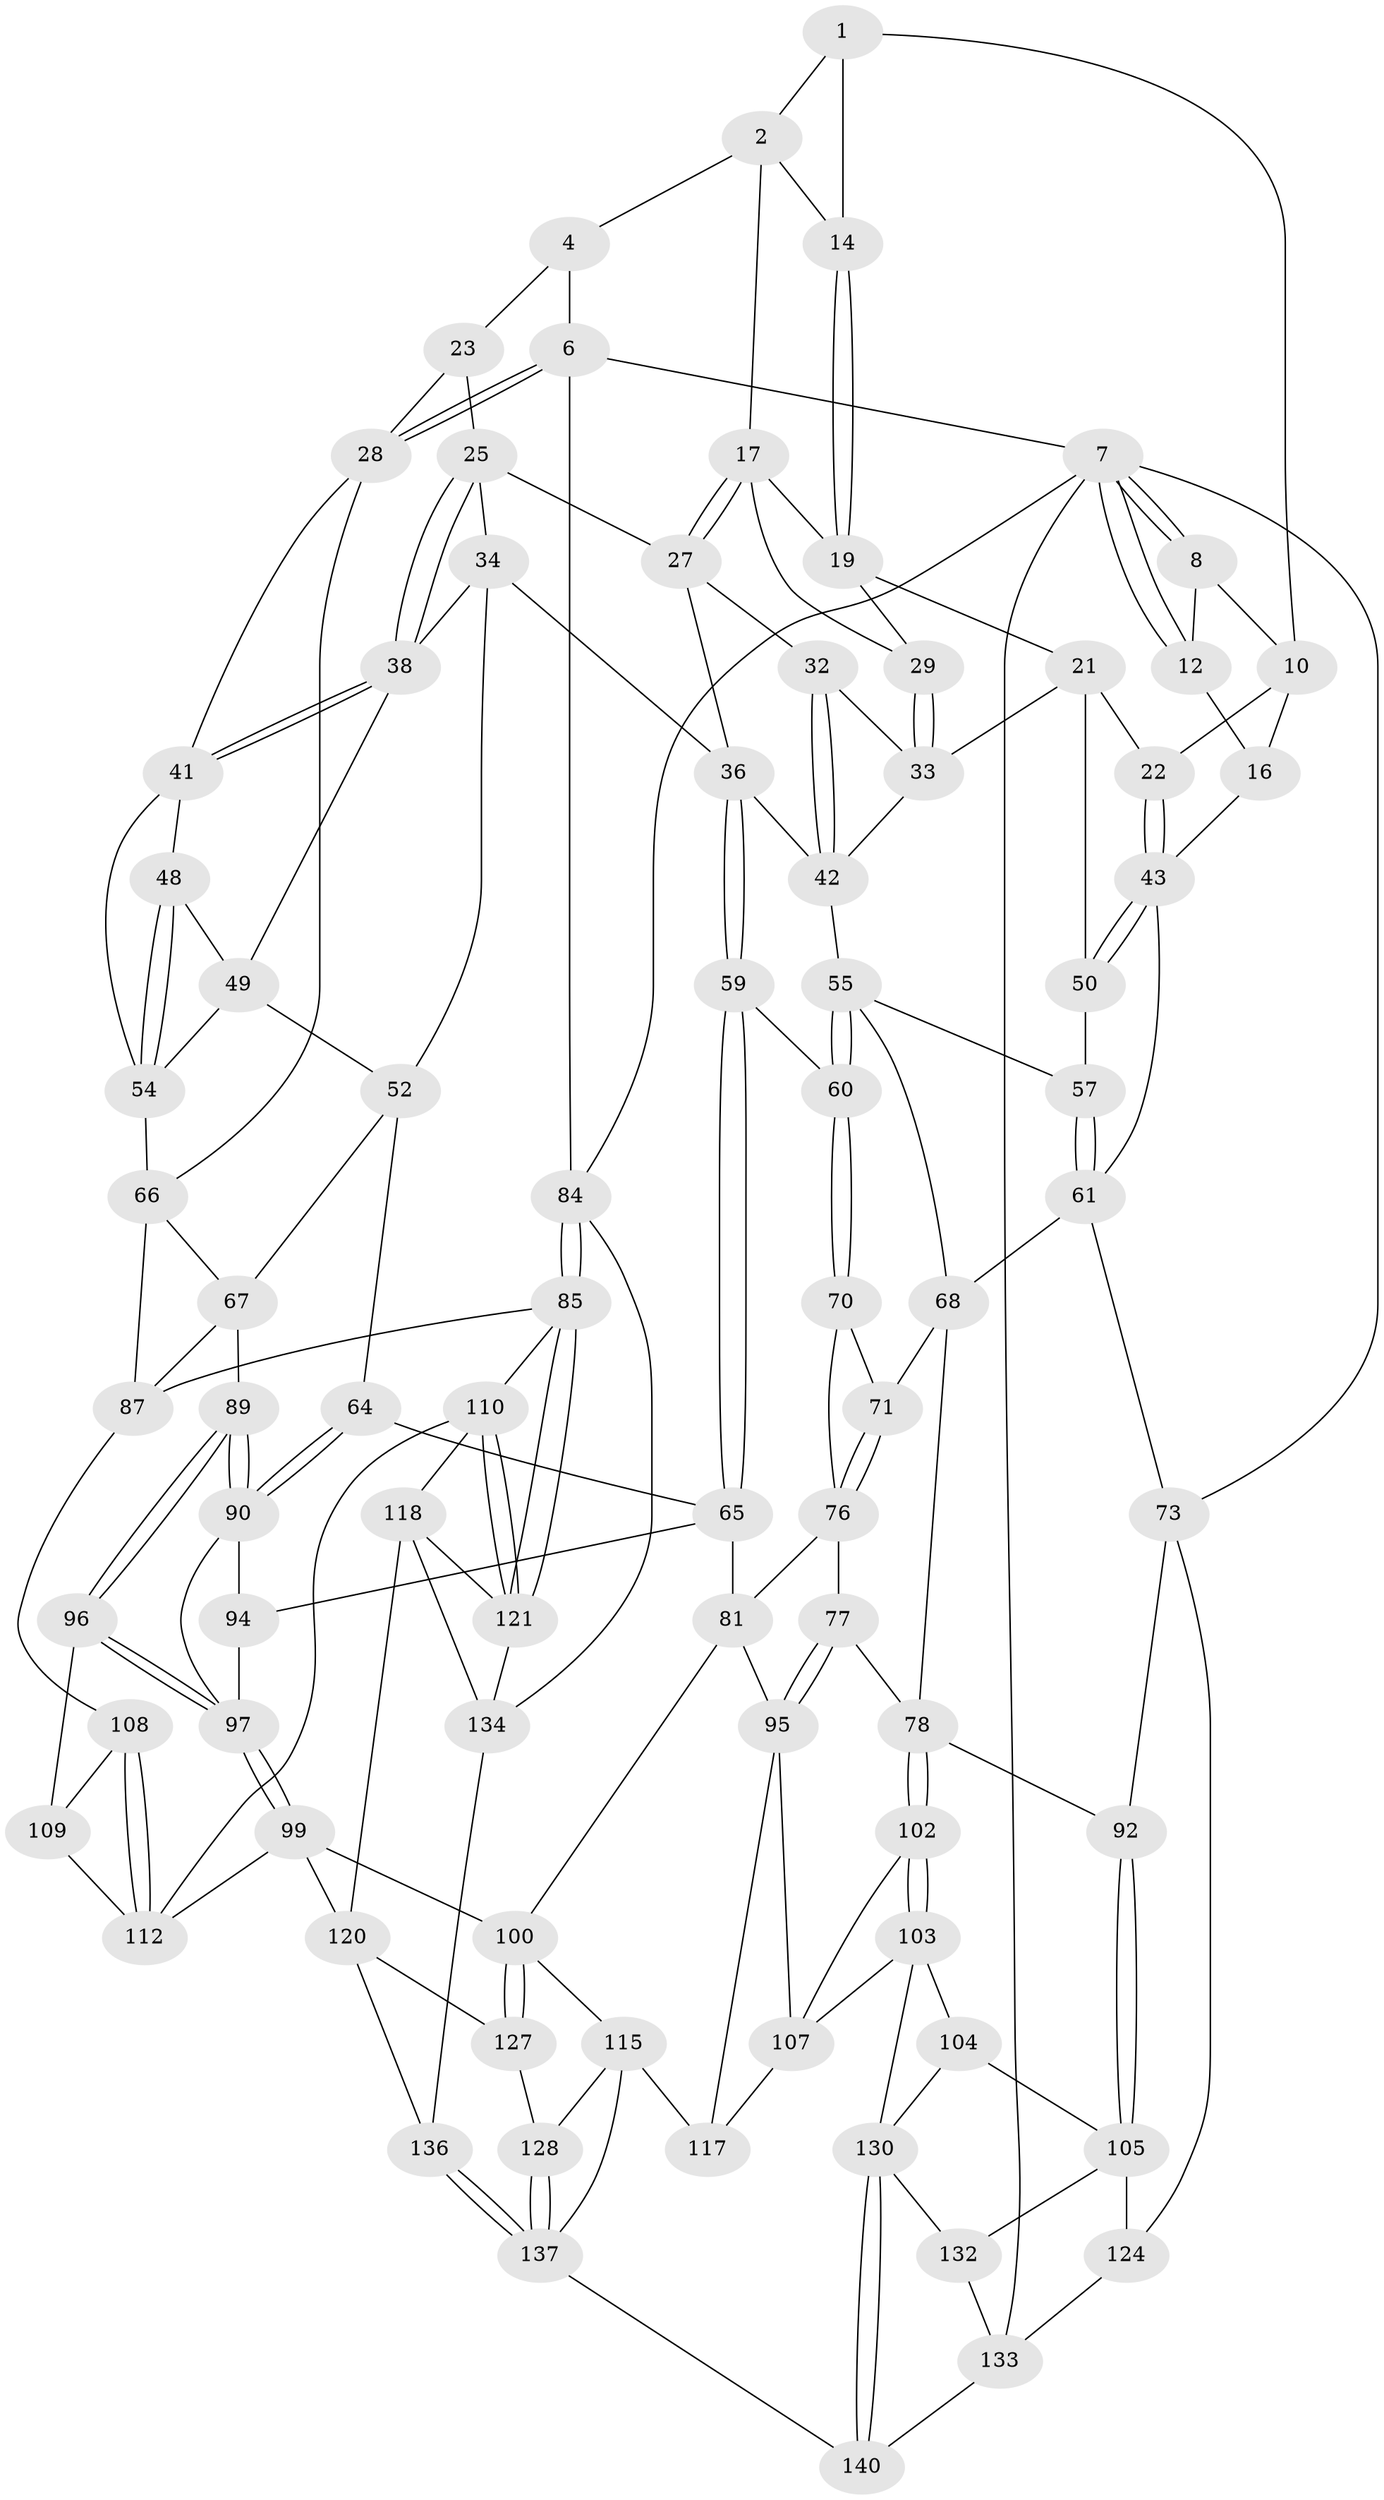 // Generated by graph-tools (version 1.1) at 2025/52/02/27/25 19:52:42]
// undirected, 85 vertices, 189 edges
graph export_dot {
graph [start="1"]
  node [color=gray90,style=filled];
  1 [pos="+0.2923871875062215+0",super="+9"];
  2 [pos="+0.47633007806618705+0",super="+3"];
  4 [pos="+0.6908600197369084+0",super="+5"];
  6 [pos="+1+0"];
  7 [pos="+0+0",super="+75"];
  8 [pos="+0.2564324105359077+0",super="+11"];
  10 [pos="+0.20449539664958796+0.14180085586844077",super="+15"];
  12 [pos="+0+0",super="+13"];
  14 [pos="+0.31999616102772227+0.12197254444435247"];
  16 [pos="+0.10675373711383261+0.19389995300636143",super="+30"];
  17 [pos="+0.5941916238027355+0.052369972798953134",super="+18"];
  19 [pos="+0.3256714267177093+0.13666007385051132",super="+20"];
  21 [pos="+0.18971301853790082+0.26752829669903405",super="+46"];
  22 [pos="+0.17744996506125071+0.2538496802537295"];
  23 [pos="+0.869083907388058+0.13180037516457913",super="+24"];
  25 [pos="+0.7931936661857512+0.2033890938684418",super="+26"];
  27 [pos="+0.603893091797039+0.08645562463721625",super="+31"];
  28 [pos="+1+0.2719842735916607",super="+40"];
  29 [pos="+0.3728285250435475+0.27650652134230114"];
  32 [pos="+0.5300589386951885+0.19489727703898532"];
  33 [pos="+0.4027067647405018+0.3125291384516274",super="+45"];
  34 [pos="+0.7096016995309058+0.3637145893076132",super="+35"];
  36 [pos="+0.6581056185128108+0.42055322846778037",super="+37"];
  38 [pos="+0.8203454293336299+0.2565108965566558",super="+39"];
  41 [pos="+1+0.3057187684472008",super="+47"];
  42 [pos="+0.47705265547130854+0.37517945777500816",super="+53"];
  43 [pos="+0+0.37150355819676306",super="+44"];
  48 [pos="+0.8618831364347999+0.39283075526580075"];
  49 [pos="+0.8310177887230856+0.360695820376686",super="+51"];
  50 [pos="+0.19118784061888394+0.358788262650807"];
  52 [pos="+0.726135689392666+0.46715334220657073",super="+63"];
  54 [pos="+0.8182629218913433+0.44442347553505673",super="+58"];
  55 [pos="+0.4131051625314426+0.40448976732189035",super="+56"];
  57 [pos="+0.1929306231835323+0.39094111277295757"];
  59 [pos="+0.5885028316946778+0.5278851225646056"];
  60 [pos="+0.4581363181680653+0.5431948099435661"];
  61 [pos="+0+0.5151931121626748",super="+62"];
  64 [pos="+0.6945067767236157+0.6299754548146775"];
  65 [pos="+0.6227667563768182+0.6089557871566894",super="+80"];
  66 [pos="+0.8923275474702068+0.5490515824119713",super="+72"];
  67 [pos="+0.8590499497486843+0.5855106711615555",super="+88"];
  68 [pos="+0.24683425362081077+0.5269916911126924",super="+69"];
  70 [pos="+0.45617028168501655+0.5471532843628517"];
  71 [pos="+0.2878061760510585+0.559834054352924"];
  73 [pos="+0+0.6231790373761917",super="+74"];
  76 [pos="+0.3148097045447023+0.633645151920185",super="+83"];
  77 [pos="+0.2857575239708352+0.6755274644578977"];
  78 [pos="+0.17923575009450238+0.6953930723603713",super="+79"];
  81 [pos="+0.5053021456471919+0.7314612483118335",super="+82"];
  84 [pos="+1+1"];
  85 [pos="+1+1",super="+86"];
  87 [pos="+1+0.6908430981625363",super="+91"];
  89 [pos="+0.7404924457322164+0.712067239138034"];
  90 [pos="+0.7111942838325181+0.6718656897291228",super="+93"];
  92 [pos="+0.011752814401590579+0.698045216396798"];
  94 [pos="+0.6008413406809883+0.7041703310348559"];
  95 [pos="+0.3568085347470945+0.7862054529853233",super="+106"];
  96 [pos="+0.7414341365687633+0.7330659221932748"];
  97 [pos="+0.6955120759097425+0.7916482219660799",super="+98"];
  99 [pos="+0.675920483569605+0.827656651534829",super="+114"];
  100 [pos="+0.6750407415186537+0.8281626741067298",super="+101"];
  102 [pos="+0.17830560983226723+0.7933261532170512"];
  103 [pos="+0.16706455890628436+0.8058660014584431",super="+126"];
  104 [pos="+0.14242302961563597+0.8225429409567258"];
  105 [pos="+0.13753340128149746+0.8239564513764467",super="+123"];
  107 [pos="+0.3141741708829446+0.8091578799692588",super="+125"];
  108 [pos="+0.924841122576117+0.7323922788048962"];
  109 [pos="+0.8367083870963614+0.7775953803295466"];
  110 [pos="+0.9594560821714742+0.8525596735125331",super="+111"];
  112 [pos="+0.9312889438227681+0.8366708738588348",super="+113"];
  115 [pos="+0.5239808223044699+0.8590791571863629",super="+116"];
  117 [pos="+0.3936245126394152+0.8772597267901825"];
  118 [pos="+0.9121489669613109+0.918287211543952",super="+119"];
  120 [pos="+0.8173716387996214+0.8935365311346627",super="+129"];
  121 [pos="+1+1",super="+122"];
  124 [pos="+0.07032245915278065+0.8599821132849046"];
  127 [pos="+0.6668231775117318+0.9042968174711206"];
  128 [pos="+0.6037507682938021+0.9535464582989273"];
  130 [pos="+0.27545690646711896+1",super="+131"];
  132 [pos="+0.13752883760495008+0.963583313154554"];
  133 [pos="+0.10155594678675238+0.9762838000344121",super="+139"];
  134 [pos="+0.8664068116282471+0.977437412375836",super="+135"];
  136 [pos="+0.7345040446399985+1"];
  137 [pos="+0.5172356750523968+1",super="+138"];
  140 [pos="+0.3425616388049611+1"];
  1 -- 2;
  1 -- 10;
  1 -- 14;
  2 -- 14;
  2 -- 17;
  2 -- 4;
  4 -- 6;
  4 -- 23;
  6 -- 7;
  6 -- 28;
  6 -- 28;
  6 -- 84;
  7 -- 8;
  7 -- 8;
  7 -- 12;
  7 -- 12;
  7 -- 73;
  7 -- 84;
  7 -- 133;
  8 -- 10;
  8 -- 12;
  10 -- 16;
  10 -- 22;
  12 -- 16 [weight=2];
  14 -- 19;
  14 -- 19;
  16 -- 43;
  17 -- 27;
  17 -- 27;
  17 -- 19;
  17 -- 29;
  19 -- 21;
  19 -- 29;
  21 -- 22;
  21 -- 50;
  21 -- 33;
  22 -- 43;
  22 -- 43;
  23 -- 25;
  23 -- 28;
  25 -- 38;
  25 -- 38;
  25 -- 34;
  25 -- 27;
  27 -- 32;
  27 -- 36;
  28 -- 41;
  28 -- 66;
  29 -- 33;
  29 -- 33;
  32 -- 33;
  32 -- 42;
  32 -- 42;
  33 -- 42;
  34 -- 38;
  34 -- 36;
  34 -- 52;
  36 -- 59;
  36 -- 59;
  36 -- 42;
  38 -- 41;
  38 -- 41;
  38 -- 49;
  41 -- 48;
  41 -- 54;
  42 -- 55;
  43 -- 50;
  43 -- 50;
  43 -- 61;
  48 -- 49;
  48 -- 54;
  48 -- 54;
  49 -- 52;
  49 -- 54;
  50 -- 57;
  52 -- 64;
  52 -- 67;
  54 -- 66;
  55 -- 60;
  55 -- 60;
  55 -- 57;
  55 -- 68;
  57 -- 61;
  57 -- 61;
  59 -- 60;
  59 -- 65;
  59 -- 65;
  60 -- 70;
  60 -- 70;
  61 -- 68;
  61 -- 73;
  64 -- 65;
  64 -- 90;
  64 -- 90;
  65 -- 81;
  65 -- 94;
  66 -- 67;
  66 -- 87;
  67 -- 89;
  67 -- 87;
  68 -- 71;
  68 -- 78;
  70 -- 71;
  70 -- 76;
  71 -- 76;
  71 -- 76;
  73 -- 92;
  73 -- 124;
  76 -- 77;
  76 -- 81;
  77 -- 78;
  77 -- 95;
  77 -- 95;
  78 -- 102;
  78 -- 102;
  78 -- 92;
  81 -- 100;
  81 -- 95;
  84 -- 85;
  84 -- 85;
  84 -- 134;
  85 -- 121;
  85 -- 121;
  85 -- 110;
  85 -- 87;
  87 -- 108;
  89 -- 90;
  89 -- 90;
  89 -- 96;
  89 -- 96;
  90 -- 97;
  90 -- 94;
  92 -- 105;
  92 -- 105;
  94 -- 97;
  95 -- 107;
  95 -- 117;
  96 -- 97;
  96 -- 97;
  96 -- 109;
  97 -- 99;
  97 -- 99;
  99 -- 100;
  99 -- 120;
  99 -- 112;
  100 -- 127;
  100 -- 127;
  100 -- 115;
  102 -- 103;
  102 -- 103;
  102 -- 107;
  103 -- 104;
  103 -- 130;
  103 -- 107;
  104 -- 105;
  104 -- 130;
  105 -- 124;
  105 -- 132;
  107 -- 117;
  108 -- 109;
  108 -- 112;
  108 -- 112;
  109 -- 112;
  110 -- 121;
  110 -- 121;
  110 -- 112;
  110 -- 118;
  115 -- 128;
  115 -- 137;
  115 -- 117;
  118 -- 120;
  118 -- 134;
  118 -- 121;
  120 -- 136;
  120 -- 127;
  121 -- 134;
  124 -- 133;
  127 -- 128;
  128 -- 137;
  128 -- 137;
  130 -- 140;
  130 -- 140;
  130 -- 132;
  132 -- 133;
  133 -- 140;
  134 -- 136;
  136 -- 137;
  136 -- 137;
  137 -- 140;
}
